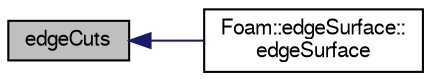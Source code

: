 digraph "edgeCuts"
{
  bgcolor="transparent";
  edge [fontname="FreeSans",fontsize="10",labelfontname="FreeSans",labelfontsize="10"];
  node [fontname="FreeSans",fontsize="10",shape=record];
  rankdir="LR";
  Node1 [label="edgeCuts",height=0.2,width=0.4,color="black", fillcolor="grey75", style="filled" fontcolor="black"];
  Node1 -> Node2 [dir="back",color="midnightblue",fontsize="10",style="solid",fontname="FreeSans"];
  Node2 [label="Foam::edgeSurface::\ledgeSurface",height=0.2,width=0.4,color="black",URL="$a00599.html#abe6268d682c2dab294acf2175f47ca38",tooltip="Construct from surface and intersection description. "];
}
